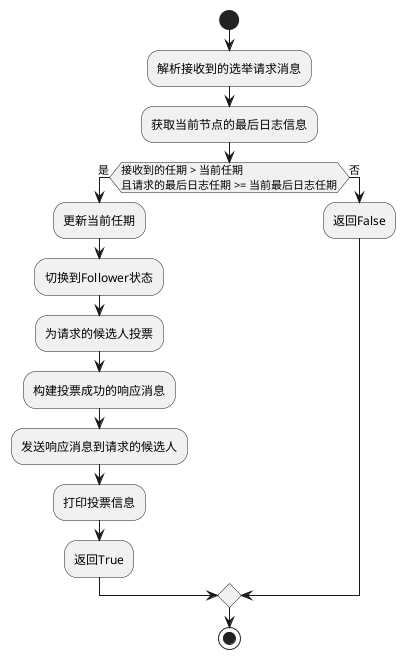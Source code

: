 @startuml
start
:解析接收到的选举请求消息;

:获取当前节点的最后日志信息;

if (接收到的任期 > 当前任期\n且请求的最后日志任期 >= 当前最后日志任期) then (是)
    :更新当前任期;
    :切换到Follower状态;
    :为请求的候选人投票;
    :构建投票成功的响应消息;
    :发送响应消息到请求的候选人;
    :打印投票信息;
    :返回True;
else (否)
    :返回False;
endif

stop
@enduml
